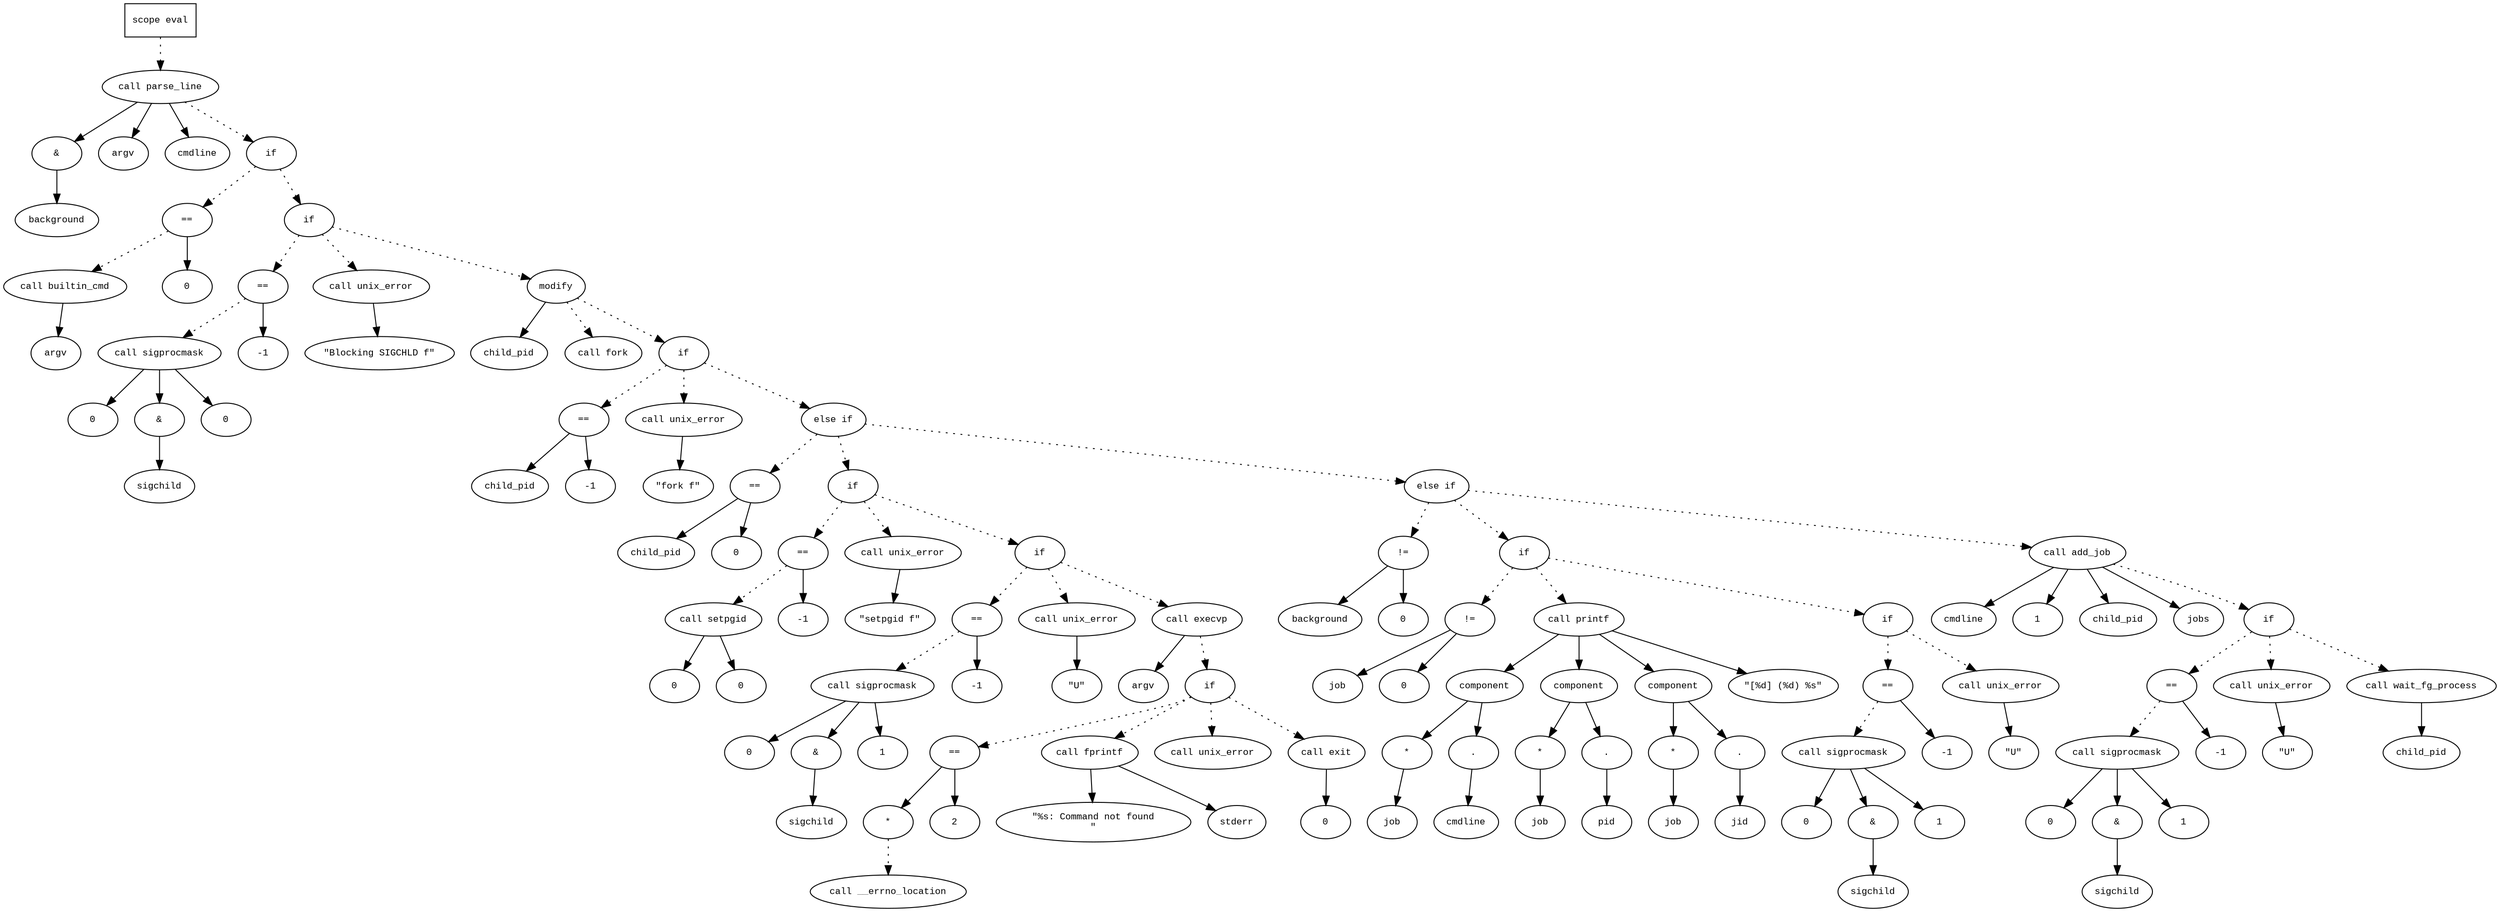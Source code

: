 digraph AST {
  graph [fontname="Times New Roman",fontsize=10];
  node  [fontname="Courier New",fontsize=10];
  edge  [fontname="Times New Roman",fontsize=10];

  node1 [label="scope eval",shape=box];
  node2 [label="call parse_line",shape=ellipse];
  node3 [label="&",shape=ellipse];
  node2 -> node3;
  node4 [label="background",shape=ellipse];
  node3 -> node4;
  node5 [label="argv",shape=ellipse];
  node2 -> node5;
  node6 [label="cmdline",shape=ellipse];
  node2 -> node6;
  node1 -> node2 [style=dotted];
  node7 [label="if",shape=ellipse];
  node2 -> node7 [style=dotted];
  node8 [label="==",shape=ellipse];
  node9 [label="call builtin_cmd",shape=ellipse];
  node10 [label="argv",shape=ellipse];
  node9 -> node10;
  node8 -> node9 [style=dotted];
  node11 [label="0",shape=ellipse];
  node8 -> node11;
  node7 -> node8 [style=dotted];
  node12 [label="if",shape=ellipse];
  node7 -> node12 [style=dotted];
  node13 [label="==",shape=ellipse];
  node14 [label="call sigprocmask",shape=ellipse];
  node15 [label="0",shape=ellipse];
  node14 -> node15;
  node16 [label="&",shape=ellipse];
  node14 -> node16;
  node17 [label="sigchild",shape=ellipse];
  node16 -> node17;
  node18 [label="0",shape=ellipse];
  node14 -> node18;
  node13 -> node14 [style=dotted];
  node19 [label="-1",shape=ellipse];
  node13 -> node19;
  node12 -> node13 [style=dotted];
  node20 [label="call unix_error",shape=ellipse];
  node21 [label="\"Blocking SIGCHLD f\"",shape=ellipse];
  node20 -> node21;
  node12 -> node20 [style=dotted];
  node22 [label="modify",shape=ellipse];
  node23 [label="child_pid",shape=ellipse];
  node22 -> node23;
  node24 [label="call fork",shape=ellipse];
  node22 -> node24 [style=dotted];
  node12 -> node22 [style=dotted];
  node25 [label="if",shape=ellipse];
  node22 -> node25 [style=dotted];
  node26 [label="==",shape=ellipse];
  node27 [label="child_pid",shape=ellipse];
  node26 -> node27;
  node28 [label="-1",shape=ellipse];
  node26 -> node28;
  node25 -> node26 [style=dotted];
  node29 [label="call unix_error",shape=ellipse];
  node30 [label="\"fork f\"",shape=ellipse];
  node29 -> node30;
  node25 -> node29 [style=dotted];
  node31 [label="else if",shape=ellipse];
  node25 -> node31 [style=dotted];
  node32 [label="==",shape=ellipse];
  node33 [label="child_pid",shape=ellipse];
  node32 -> node33;
  node34 [label="0",shape=ellipse];
  node32 -> node34;
  node31 -> node32 [style=dotted];
  node35 [label="if",shape=ellipse];
  node31 -> node35 [style=dotted];
  node36 [label="==",shape=ellipse];
  node37 [label="call setpgid",shape=ellipse];
  node38 [label="0",shape=ellipse];
  node37 -> node38;
  node39 [label="0",shape=ellipse];
  node37 -> node39;
  node36 -> node37 [style=dotted];
  node40 [label="-1",shape=ellipse];
  node36 -> node40;
  node35 -> node36 [style=dotted];
  node41 [label="call unix_error",shape=ellipse];
  node42 [label="\"setpgid f\"",shape=ellipse];
  node41 -> node42;
  node35 -> node41 [style=dotted];
  node43 [label="if",shape=ellipse];
  node35 -> node43 [style=dotted];
  node44 [label="==",shape=ellipse];
  node45 [label="call sigprocmask",shape=ellipse];
  node46 [label="0",shape=ellipse];
  node45 -> node46;
  node47 [label="&",shape=ellipse];
  node45 -> node47;
  node48 [label="sigchild",shape=ellipse];
  node47 -> node48;
  node49 [label="1",shape=ellipse];
  node45 -> node49;
  node44 -> node45 [style=dotted];
  node50 [label="-1",shape=ellipse];
  node44 -> node50;
  node43 -> node44 [style=dotted];
  node51 [label="call unix_error",shape=ellipse];
  node52 [label="\"U\"",shape=ellipse];
  node51 -> node52;
  node43 -> node51 [style=dotted];
  node53 [label="call execvp",shape=ellipse];
  node54 [label="argv",shape=ellipse];
  node53 -> node54;
  node43 -> node53 [style=dotted];
  node55 [label="if",shape=ellipse];
  node53 -> node55 [style=dotted];
  node56 [label="==",shape=ellipse];
  node57 [label="*",shape=ellipse];
  node58 [label="call __errno_location",shape=ellipse];
  node57 -> node58 [style=dotted];
  node56 -> node57;
  node59 [label="2",shape=ellipse];
  node56 -> node59;
  node55 -> node56 [style=dotted];
  node60 [label="call fprintf",shape=ellipse];
  node61 [label="\"%s: Command not found
\"",shape=ellipse];
  node60 -> node61;
  node62 [label="stderr",shape=ellipse];
  node60 -> node62;
  node55 -> node60 [style=dotted];
  node63 [label="call unix_error",shape=ellipse];
  node55 -> node63 [style=dotted];
  node64 [label="call exit",shape=ellipse];
  node65 [label="0",shape=ellipse];
  node64 -> node65;
  node55 -> node64 [style=dotted];
  node66 [label="else if",shape=ellipse];
  node31 -> node66 [style=dotted];
  node67 [label="!=",shape=ellipse];
  node68 [label="background",shape=ellipse];
  node67 -> node68;
  node69 [label="0",shape=ellipse];
  node67 -> node69;
  node66 -> node67 [style=dotted];
  node70 [label="if",shape=ellipse];
  node66 -> node70 [style=dotted];
  node71 [label="!=",shape=ellipse];
  node72 [label="job",shape=ellipse];
  node71 -> node72;
  node73 [label="0",shape=ellipse];
  node71 -> node73;
  node70 -> node71 [style=dotted];
  node74 [label="call printf",shape=ellipse];
  node75 [label="component",shape=ellipse];
  node74 -> node75;
  node76 [label="*",shape=ellipse];
  node77 [label="job",shape=ellipse];
  node76 -> node77;
  node75 -> node76;
  node78 [label=".",shape=ellipse];
  node75 -> node78;
  node79 [label="cmdline",shape=ellipse];
  node78 -> node79;
  node80 [label="component",shape=ellipse];
  node74 -> node80;
  node81 [label="*",shape=ellipse];
  node82 [label="job",shape=ellipse];
  node81 -> node82;
  node80 -> node81;
  node83 [label=".",shape=ellipse];
  node80 -> node83;
  node84 [label="pid",shape=ellipse];
  node83 -> node84;
  node85 [label="component",shape=ellipse];
  node74 -> node85;
  node86 [label="*",shape=ellipse];
  node87 [label="job",shape=ellipse];
  node86 -> node87;
  node85 -> node86;
  node88 [label=".",shape=ellipse];
  node85 -> node88;
  node89 [label="jid",shape=ellipse];
  node88 -> node89;
  node90 [label="\"[%d] (%d) %s\"",shape=ellipse];
  node74 -> node90;
  node70 -> node74 [style=dotted];
  node91 [label="if",shape=ellipse];
  node70 -> node91 [style=dotted];
  node92 [label="==",shape=ellipse];
  node93 [label="call sigprocmask",shape=ellipse];
  node94 [label="0",shape=ellipse];
  node93 -> node94;
  node95 [label="&",shape=ellipse];
  node93 -> node95;
  node96 [label="sigchild",shape=ellipse];
  node95 -> node96;
  node97 [label="1",shape=ellipse];
  node93 -> node97;
  node92 -> node93 [style=dotted];
  node98 [label="-1",shape=ellipse];
  node92 -> node98;
  node91 -> node92 [style=dotted];
  node99 [label="call unix_error",shape=ellipse];
  node100 [label="\"U\"",shape=ellipse];
  node99 -> node100;
  node91 -> node99 [style=dotted];
  node101 [label="call add_job",shape=ellipse];
  node102 [label="cmdline",shape=ellipse];
  node101 -> node102;
  node103 [label="1",shape=ellipse];
  node101 -> node103;
  node104 [label="child_pid",shape=ellipse];
  node101 -> node104;
  node105 [label="jobs",shape=ellipse];
  node101 -> node105;
  node66 -> node101 [style=dotted];
  node106 [label="if",shape=ellipse];
  node101 -> node106 [style=dotted];
  node107 [label="==",shape=ellipse];
  node108 [label="call sigprocmask",shape=ellipse];
  node109 [label="0",shape=ellipse];
  node108 -> node109;
  node110 [label="&",shape=ellipse];
  node108 -> node110;
  node111 [label="sigchild",shape=ellipse];
  node110 -> node111;
  node112 [label="1",shape=ellipse];
  node108 -> node112;
  node107 -> node108 [style=dotted];
  node113 [label="-1",shape=ellipse];
  node107 -> node113;
  node106 -> node107 [style=dotted];
  node114 [label="call unix_error",shape=ellipse];
  node115 [label="\"U\"",shape=ellipse];
  node114 -> node115;
  node106 -> node114 [style=dotted];
  node116 [label="call wait_fg_process",shape=ellipse];
  node117 [label="child_pid",shape=ellipse];
  node116 -> node117;
  node106 -> node116 [style=dotted];
} 